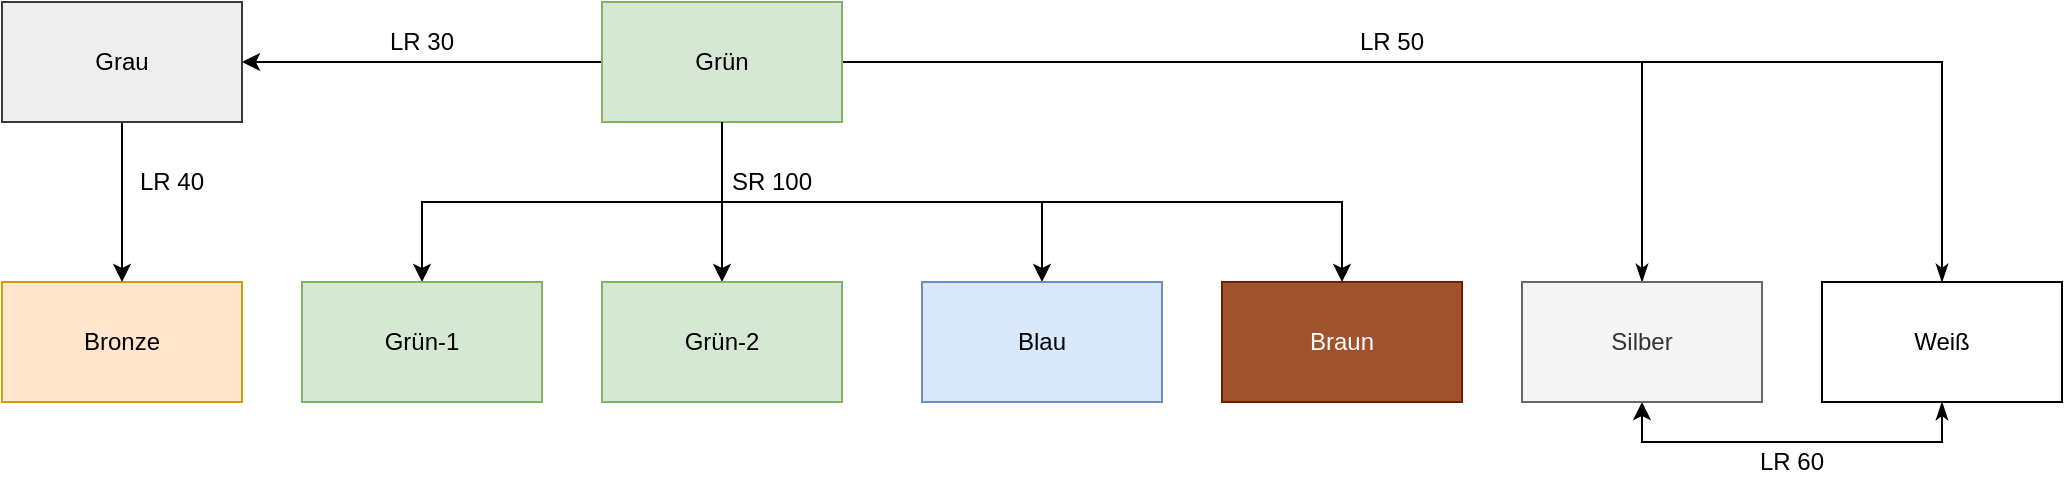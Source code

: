 <mxfile version="13.8.2" type="device"><diagram id="0LaMwm_Wz4yxOSZNB40X" name="Page-1"><mxGraphModel dx="1525" dy="834" grid="1" gridSize="10" guides="1" tooltips="1" connect="1" arrows="1" fold="1" page="1" pageScale="1" pageWidth="1169" pageHeight="827" math="0" shadow="0"><root><mxCell id="0"/><mxCell id="1" parent="0"/><mxCell id="42ayFTS1s6PUvrFWI2QJ-9" style="edgeStyle=orthogonalEdgeStyle;rounded=0;orthogonalLoop=1;jettySize=auto;html=1;exitX=0;exitY=0.5;exitDx=0;exitDy=0;entryX=1;entryY=0.5;entryDx=0;entryDy=0;" edge="1" parent="1" source="42ayFTS1s6PUvrFWI2QJ-1" target="42ayFTS1s6PUvrFWI2QJ-7"><mxGeometry relative="1" as="geometry"/></mxCell><mxCell id="42ayFTS1s6PUvrFWI2QJ-11" style="edgeStyle=orthogonalEdgeStyle;rounded=0;orthogonalLoop=1;jettySize=auto;html=1;exitX=0.5;exitY=1;exitDx=0;exitDy=0;" edge="1" parent="1" source="42ayFTS1s6PUvrFWI2QJ-1" target="42ayFTS1s6PUvrFWI2QJ-2"><mxGeometry relative="1" as="geometry"/></mxCell><mxCell id="42ayFTS1s6PUvrFWI2QJ-12" style="edgeStyle=orthogonalEdgeStyle;rounded=0;orthogonalLoop=1;jettySize=auto;html=1;exitX=0.5;exitY=1;exitDx=0;exitDy=0;entryX=0.5;entryY=0;entryDx=0;entryDy=0;" edge="1" parent="1" source="42ayFTS1s6PUvrFWI2QJ-1" target="42ayFTS1s6PUvrFWI2QJ-3"><mxGeometry relative="1" as="geometry"/></mxCell><mxCell id="42ayFTS1s6PUvrFWI2QJ-13" style="edgeStyle=orthogonalEdgeStyle;rounded=0;orthogonalLoop=1;jettySize=auto;html=1;exitX=0.5;exitY=1;exitDx=0;exitDy=0;entryX=0.5;entryY=0;entryDx=0;entryDy=0;" edge="1" parent="1" source="42ayFTS1s6PUvrFWI2QJ-1" target="42ayFTS1s6PUvrFWI2QJ-4"><mxGeometry relative="1" as="geometry"/></mxCell><mxCell id="42ayFTS1s6PUvrFWI2QJ-21" style="edgeStyle=orthogonalEdgeStyle;rounded=0;orthogonalLoop=1;jettySize=auto;html=1;exitX=1;exitY=0.5;exitDx=0;exitDy=0;startArrow=none;startFill=0;endArrow=classicThin;endFill=1;strokeColor=#000000;" edge="1" parent="1" source="42ayFTS1s6PUvrFWI2QJ-1" target="42ayFTS1s6PUvrFWI2QJ-16"><mxGeometry relative="1" as="geometry"/></mxCell><mxCell id="42ayFTS1s6PUvrFWI2QJ-22" style="edgeStyle=orthogonalEdgeStyle;rounded=0;orthogonalLoop=1;jettySize=auto;html=1;exitX=1;exitY=0.5;exitDx=0;exitDy=0;startArrow=none;startFill=0;endArrow=classicThin;endFill=1;strokeColor=#000000;" edge="1" parent="1" source="42ayFTS1s6PUvrFWI2QJ-1" target="42ayFTS1s6PUvrFWI2QJ-15"><mxGeometry relative="1" as="geometry"/></mxCell><mxCell id="42ayFTS1s6PUvrFWI2QJ-1" value="Grün" style="rounded=0;whiteSpace=wrap;html=1;fillColor=#d5e8d4;strokeColor=#82b366;" vertex="1" parent="1"><mxGeometry x="490" y="370" width="120" height="60" as="geometry"/></mxCell><mxCell id="42ayFTS1s6PUvrFWI2QJ-2" value="Grün-1" style="rounded=0;whiteSpace=wrap;html=1;fillColor=#d5e8d4;strokeColor=#82b366;" vertex="1" parent="1"><mxGeometry x="340" y="510" width="120" height="60" as="geometry"/></mxCell><mxCell id="42ayFTS1s6PUvrFWI2QJ-3" value="Grün-2" style="rounded=0;whiteSpace=wrap;html=1;fillColor=#d5e8d4;strokeColor=#82b366;" vertex="1" parent="1"><mxGeometry x="490" y="510" width="120" height="60" as="geometry"/></mxCell><mxCell id="42ayFTS1s6PUvrFWI2QJ-4" value="Blau" style="rounded=0;whiteSpace=wrap;html=1;fillColor=#dae8fc;strokeColor=#6c8ebf;" vertex="1" parent="1"><mxGeometry x="650" y="510" width="120" height="60" as="geometry"/></mxCell><mxCell id="42ayFTS1s6PUvrFWI2QJ-26" style="edgeStyle=orthogonalEdgeStyle;rounded=0;orthogonalLoop=1;jettySize=auto;html=1;exitX=0.5;exitY=0;exitDx=0;exitDy=0;entryX=0.5;entryY=1;entryDx=0;entryDy=0;startArrow=classic;startFill=1;endArrow=none;endFill=0;strokeColor=#000000;" edge="1" parent="1" source="42ayFTS1s6PUvrFWI2QJ-5" target="42ayFTS1s6PUvrFWI2QJ-1"><mxGeometry relative="1" as="geometry"/></mxCell><mxCell id="42ayFTS1s6PUvrFWI2QJ-5" value="Braun" style="rounded=0;whiteSpace=wrap;html=1;fillColor=#a0522d;strokeColor=#6D1F00;fontColor=#ffffff;" vertex="1" parent="1"><mxGeometry x="800" y="510" width="120" height="60" as="geometry"/></mxCell><mxCell id="42ayFTS1s6PUvrFWI2QJ-6" value="Bronze" style="rounded=0;whiteSpace=wrap;html=1;fillColor=#ffe6cc;strokeColor=#d79b00;" vertex="1" parent="1"><mxGeometry x="190" y="510" width="120" height="60" as="geometry"/></mxCell><mxCell id="42ayFTS1s6PUvrFWI2QJ-10" style="edgeStyle=orthogonalEdgeStyle;rounded=0;orthogonalLoop=1;jettySize=auto;html=1;exitX=0.5;exitY=1;exitDx=0;exitDy=0;" edge="1" parent="1" source="42ayFTS1s6PUvrFWI2QJ-7" target="42ayFTS1s6PUvrFWI2QJ-6"><mxGeometry relative="1" as="geometry"/></mxCell><mxCell id="42ayFTS1s6PUvrFWI2QJ-7" value="Grau" style="rounded=0;whiteSpace=wrap;html=1;fillColor=#eeeeee;strokeColor=#36393d;" vertex="1" parent="1"><mxGeometry x="190" y="370" width="120" height="60" as="geometry"/></mxCell><mxCell id="42ayFTS1s6PUvrFWI2QJ-15" value="Weiß" style="rounded=0;whiteSpace=wrap;html=1;" vertex="1" parent="1"><mxGeometry x="1100" y="510" width="120" height="60" as="geometry"/></mxCell><mxCell id="42ayFTS1s6PUvrFWI2QJ-23" style="edgeStyle=orthogonalEdgeStyle;rounded=0;orthogonalLoop=1;jettySize=auto;html=1;exitX=0.5;exitY=1;exitDx=0;exitDy=0;entryX=0.5;entryY=1;entryDx=0;entryDy=0;startArrow=classic;startFill=1;endArrow=classicThin;endFill=1;strokeColor=#000000;" edge="1" parent="1" source="42ayFTS1s6PUvrFWI2QJ-16" target="42ayFTS1s6PUvrFWI2QJ-15"><mxGeometry relative="1" as="geometry"/></mxCell><mxCell id="42ayFTS1s6PUvrFWI2QJ-16" value="Silber" style="rounded=0;whiteSpace=wrap;html=1;fillColor=#f5f5f5;strokeColor=#666666;fontColor=#333333;" vertex="1" parent="1"><mxGeometry x="950" y="510" width="120" height="60" as="geometry"/></mxCell><mxCell id="42ayFTS1s6PUvrFWI2QJ-24" value="SR 100" style="text;html=1;strokeColor=none;fillColor=none;align=center;verticalAlign=middle;whiteSpace=wrap;rounded=0;" vertex="1" parent="1"><mxGeometry x="550" y="450" width="50" height="20" as="geometry"/></mxCell><mxCell id="42ayFTS1s6PUvrFWI2QJ-27" value="LR 30" style="text;html=1;strokeColor=none;fillColor=none;align=center;verticalAlign=middle;whiteSpace=wrap;rounded=0;" vertex="1" parent="1"><mxGeometry x="375" y="380" width="50" height="20" as="geometry"/></mxCell><mxCell id="42ayFTS1s6PUvrFWI2QJ-28" value="LR 40" style="text;html=1;strokeColor=none;fillColor=none;align=center;verticalAlign=middle;whiteSpace=wrap;rounded=0;" vertex="1" parent="1"><mxGeometry x="250" y="450" width="50" height="20" as="geometry"/></mxCell><mxCell id="42ayFTS1s6PUvrFWI2QJ-29" value="LR 60" style="text;html=1;strokeColor=none;fillColor=none;align=center;verticalAlign=middle;whiteSpace=wrap;rounded=0;" vertex="1" parent="1"><mxGeometry x="1060" y="590" width="50" height="20" as="geometry"/></mxCell><mxCell id="42ayFTS1s6PUvrFWI2QJ-30" value="LR 50" style="text;html=1;strokeColor=none;fillColor=none;align=center;verticalAlign=middle;whiteSpace=wrap;rounded=0;" vertex="1" parent="1"><mxGeometry x="860" y="380" width="50" height="20" as="geometry"/></mxCell></root></mxGraphModel></diagram></mxfile>